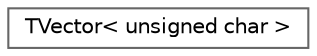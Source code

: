 digraph "Graphical Class Hierarchy"
{
 // LATEX_PDF_SIZE
  bgcolor="transparent";
  edge [fontname=Helvetica,fontsize=10,labelfontname=Helvetica,labelfontsize=10];
  node [fontname=Helvetica,fontsize=10,shape=box,height=0.2,width=0.4];
  rankdir="LR";
  Node0 [id="Node000000",label="TVector\< unsigned char \>",height=0.2,width=0.4,color="grey40", fillcolor="white", style="filled",URL="$classTVector.html",tooltip=" "];
}
